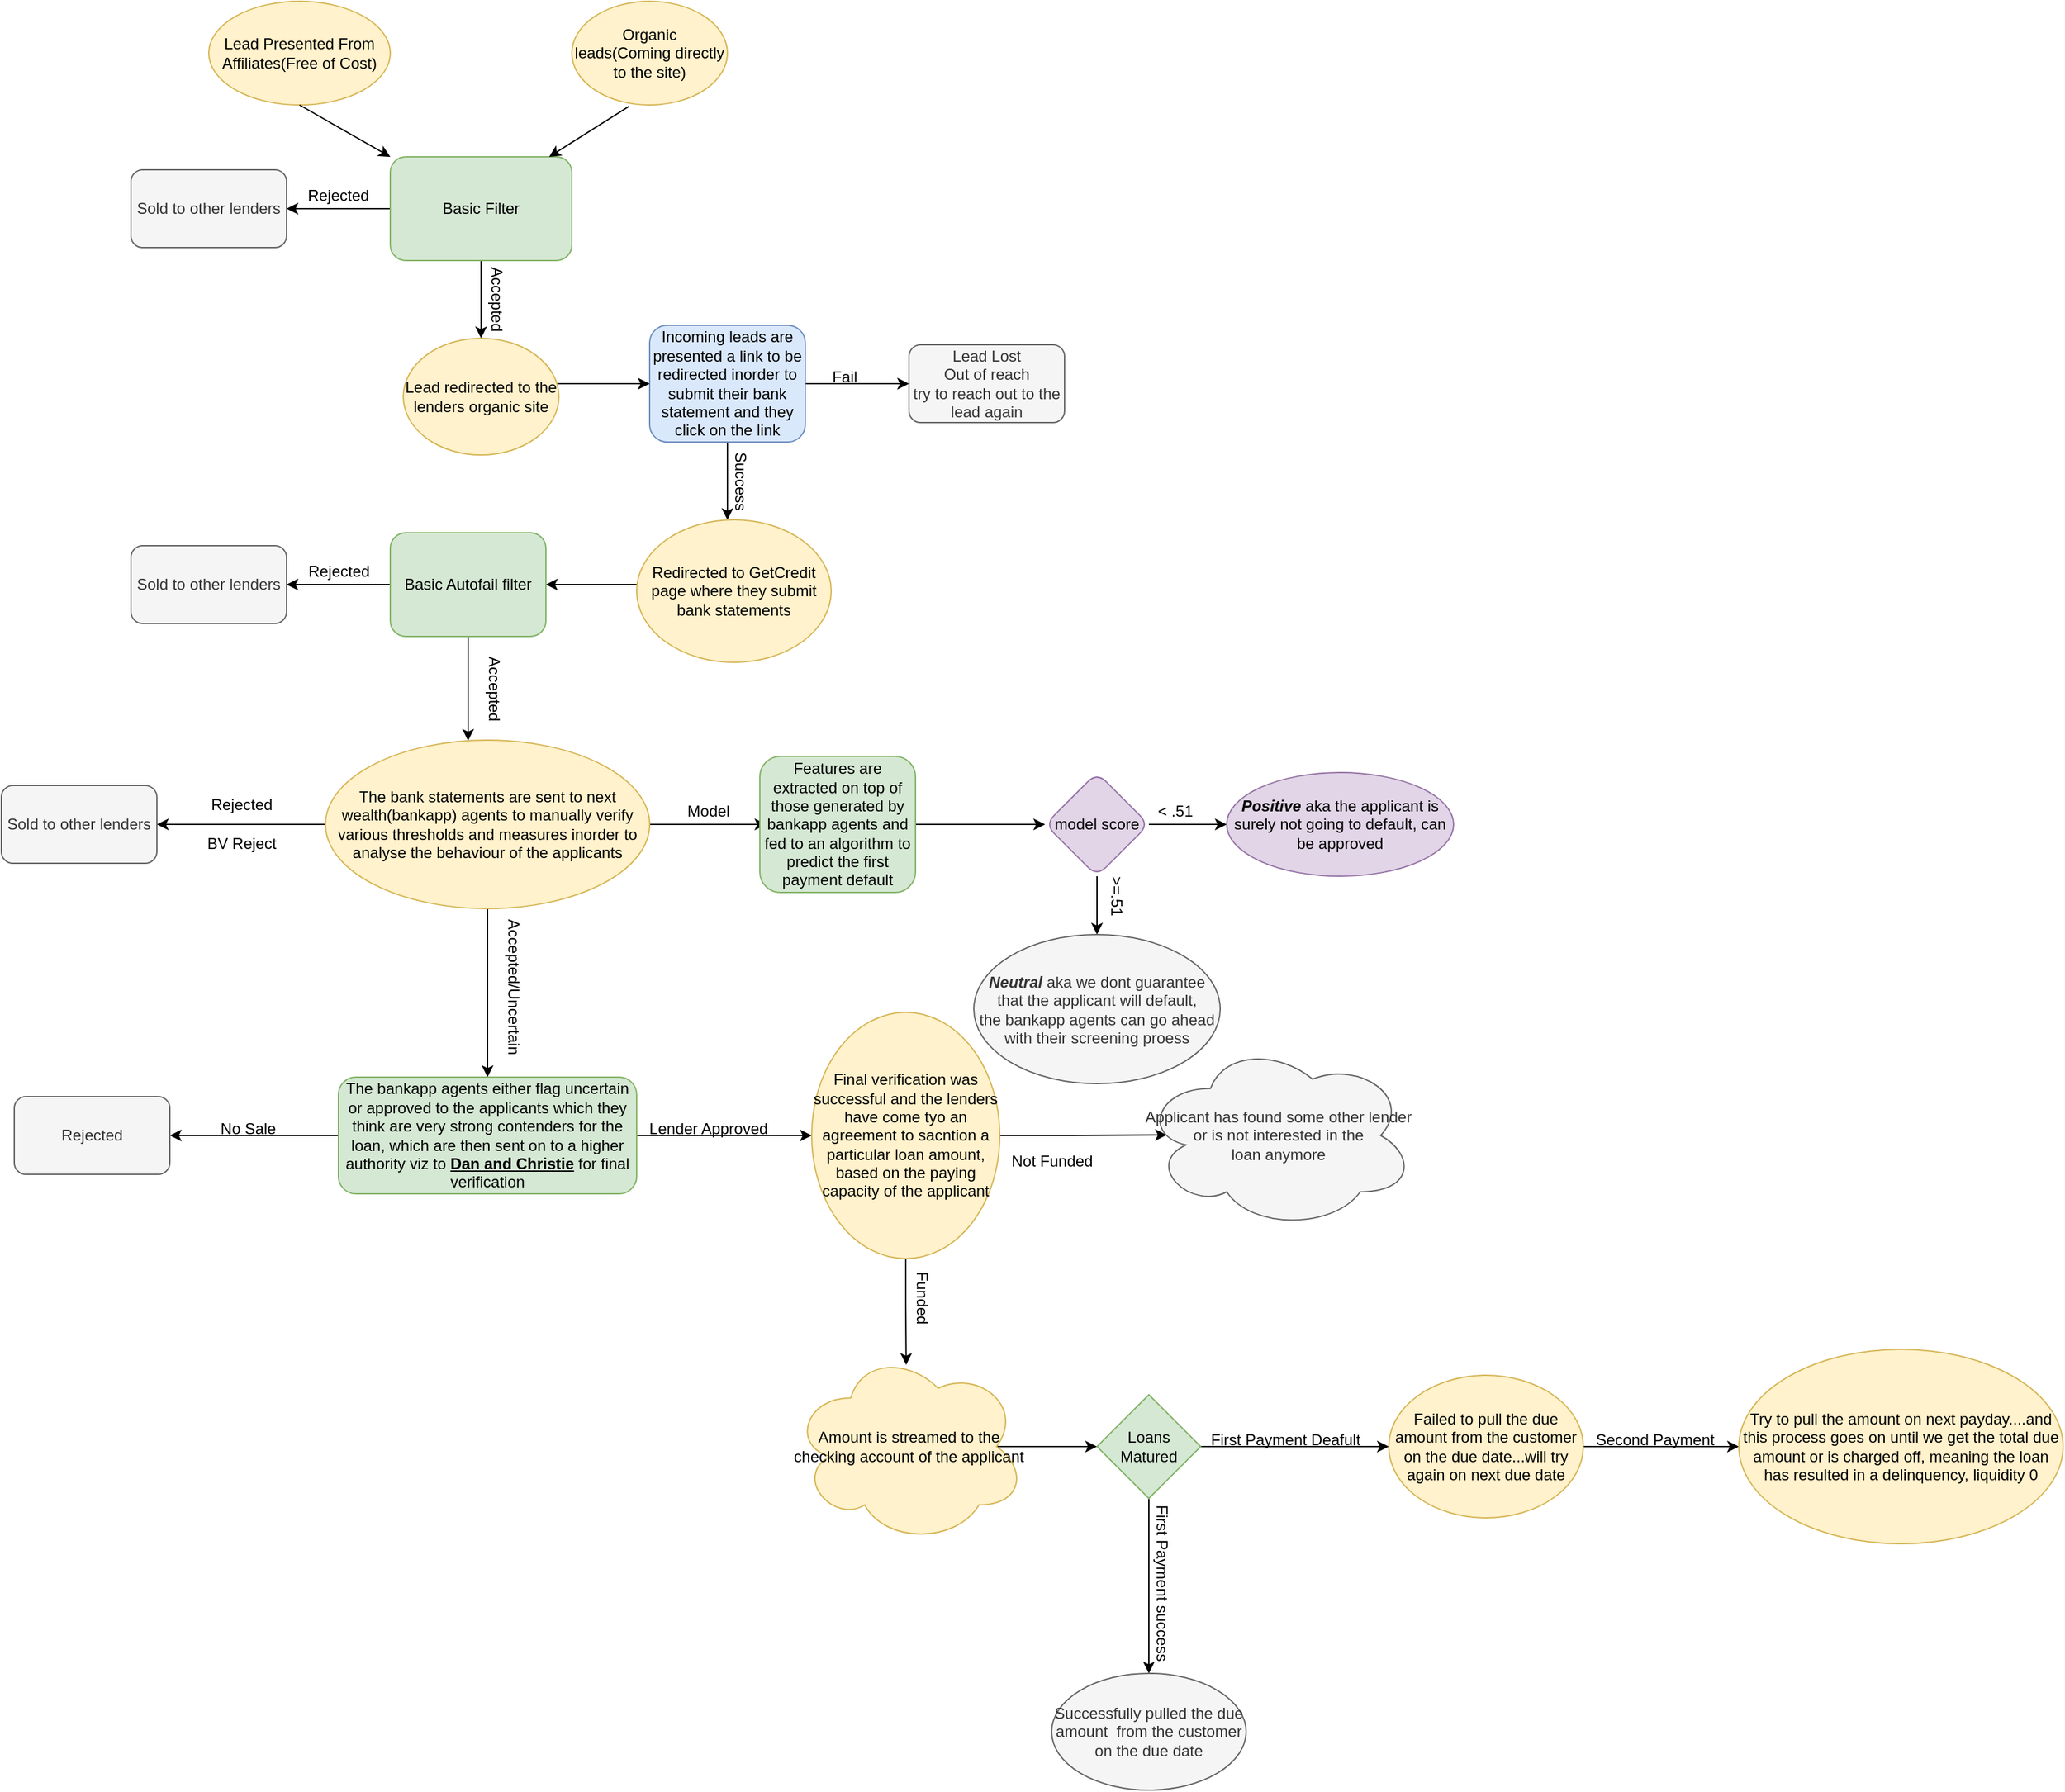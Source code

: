 <mxfile version="13.6.4" type="github">
  <diagram id="G50hmUFvQF_Ascogoxo3" name="Page-1">
    <mxGraphModel dx="868" dy="499" grid="1" gridSize="10" guides="1" tooltips="1" connect="1" arrows="1" fold="1" page="1" pageScale="1" pageWidth="850" pageHeight="1100" math="0" shadow="0">
      <root>
        <mxCell id="0" />
        <mxCell id="1" parent="0" />
        <mxCell id="U-wd1HLYxVXASG_DGe6N-1" value="Lead Presented From Affiliates(Free of Cost)" style="ellipse;whiteSpace=wrap;html=1;fillColor=#fff2cc;strokeColor=#d6b656;" vertex="1" parent="1">
          <mxGeometry x="190" width="140" height="80" as="geometry" />
        </mxCell>
        <mxCell id="U-wd1HLYxVXASG_DGe6N-2" value="" style="endArrow=classic;html=1;exitX=0.5;exitY=1;exitDx=0;exitDy=0;" edge="1" parent="1" source="U-wd1HLYxVXASG_DGe6N-1" target="U-wd1HLYxVXASG_DGe6N-3">
          <mxGeometry width="50" height="50" relative="1" as="geometry">
            <mxPoint x="400" y="220" as="sourcePoint" />
            <mxPoint x="390" y="160" as="targetPoint" />
            <Array as="points" />
          </mxGeometry>
        </mxCell>
        <mxCell id="U-wd1HLYxVXASG_DGe6N-7" value="" style="edgeStyle=orthogonalEdgeStyle;rounded=0;orthogonalLoop=1;jettySize=auto;html=1;" edge="1" parent="1" source="U-wd1HLYxVXASG_DGe6N-3" target="U-wd1HLYxVXASG_DGe6N-6">
          <mxGeometry relative="1" as="geometry" />
        </mxCell>
        <mxCell id="U-wd1HLYxVXASG_DGe6N-10" value="" style="edgeStyle=orthogonalEdgeStyle;rounded=0;orthogonalLoop=1;jettySize=auto;html=1;" edge="1" parent="1" source="U-wd1HLYxVXASG_DGe6N-3">
          <mxGeometry relative="1" as="geometry">
            <mxPoint x="400" y="260" as="targetPoint" />
          </mxGeometry>
        </mxCell>
        <mxCell id="U-wd1HLYxVXASG_DGe6N-3" value="Basic Filter" style="rounded=1;whiteSpace=wrap;html=1;fillColor=#d5e8d4;strokeColor=#82b366;" vertex="1" parent="1">
          <mxGeometry x="330" y="120" width="140" height="80" as="geometry" />
        </mxCell>
        <mxCell id="U-wd1HLYxVXASG_DGe6N-4" value="Organic leads(Coming directly to the site)" style="ellipse;whiteSpace=wrap;html=1;fillColor=#fff2cc;strokeColor=#d6b656;" vertex="1" parent="1">
          <mxGeometry x="470" width="120" height="80" as="geometry" />
        </mxCell>
        <mxCell id="U-wd1HLYxVXASG_DGe6N-5" value="" style="endArrow=classic;html=1;exitX=0.367;exitY=1.013;exitDx=0;exitDy=0;exitPerimeter=0;entryX=0.875;entryY=0;entryDx=0;entryDy=0;entryPerimeter=0;" edge="1" parent="1" source="U-wd1HLYxVXASG_DGe6N-4" target="U-wd1HLYxVXASG_DGe6N-3">
          <mxGeometry width="50" height="50" relative="1" as="geometry">
            <mxPoint x="400" y="220" as="sourcePoint" />
            <mxPoint x="450" y="170" as="targetPoint" />
          </mxGeometry>
        </mxCell>
        <mxCell id="U-wd1HLYxVXASG_DGe6N-6" value="Sold to other lenders" style="whiteSpace=wrap;html=1;rounded=1;fillColor=#f5f5f5;strokeColor=#666666;fontColor=#333333;" vertex="1" parent="1">
          <mxGeometry x="130" y="130" width="120" height="60" as="geometry" />
        </mxCell>
        <mxCell id="U-wd1HLYxVXASG_DGe6N-8" value="Rejected" style="text;html=1;strokeColor=none;fillColor=none;align=center;verticalAlign=middle;whiteSpace=wrap;rounded=0;" vertex="1" parent="1">
          <mxGeometry x="270" y="140" width="40" height="20" as="geometry" />
        </mxCell>
        <mxCell id="U-wd1HLYxVXASG_DGe6N-11" value="&lt;div&gt;Accepted&lt;/div&gt;&lt;div&gt;&lt;br&gt;&lt;/div&gt;" style="text;html=1;strokeColor=none;fillColor=none;align=center;verticalAlign=middle;whiteSpace=wrap;rounded=0;rotation=90;" vertex="1" parent="1">
          <mxGeometry x="385" y="220" width="40" height="20" as="geometry" />
        </mxCell>
        <mxCell id="U-wd1HLYxVXASG_DGe6N-25" value="" style="edgeStyle=orthogonalEdgeStyle;rounded=0;orthogonalLoop=1;jettySize=auto;html=1;" edge="1" parent="1" source="U-wd1HLYxVXASG_DGe6N-12" target="U-wd1HLYxVXASG_DGe6N-15">
          <mxGeometry relative="1" as="geometry">
            <Array as="points">
              <mxPoint x="590" y="370" />
              <mxPoint x="590" y="370" />
            </Array>
          </mxGeometry>
        </mxCell>
        <mxCell id="U-wd1HLYxVXASG_DGe6N-36" value="" style="edgeStyle=orthogonalEdgeStyle;rounded=0;orthogonalLoop=1;jettySize=auto;html=1;" edge="1" parent="1" source="U-wd1HLYxVXASG_DGe6N-12" target="U-wd1HLYxVXASG_DGe6N-35">
          <mxGeometry relative="1" as="geometry" />
        </mxCell>
        <mxCell id="U-wd1HLYxVXASG_DGe6N-12" value="Incoming leads are presented a link to be redirected inorder to submit their bank statement and they click on the link" style="whiteSpace=wrap;html=1;rounded=1;fillColor=#dae8fc;strokeColor=#6c8ebf;" vertex="1" parent="1">
          <mxGeometry x="530" y="250" width="120" height="90" as="geometry" />
        </mxCell>
        <mxCell id="U-wd1HLYxVXASG_DGe6N-34" value="" style="edgeStyle=orthogonalEdgeStyle;rounded=0;orthogonalLoop=1;jettySize=auto;html=1;" edge="1" parent="1" source="U-wd1HLYxVXASG_DGe6N-14" target="U-wd1HLYxVXASG_DGe6N-12">
          <mxGeometry relative="1" as="geometry">
            <Array as="points">
              <mxPoint x="480" y="295" />
              <mxPoint x="480" y="295" />
            </Array>
          </mxGeometry>
        </mxCell>
        <mxCell id="U-wd1HLYxVXASG_DGe6N-14" value="Lead redirected to the lenders organic site" style="ellipse;whiteSpace=wrap;html=1;fillColor=#fff2cc;strokeColor=#d6b656;" vertex="1" parent="1">
          <mxGeometry x="340" y="260" width="120" height="90" as="geometry" />
        </mxCell>
        <mxCell id="U-wd1HLYxVXASG_DGe6N-18" value="" style="edgeStyle=orthogonalEdgeStyle;rounded=0;orthogonalLoop=1;jettySize=auto;html=1;" edge="1" parent="1" source="U-wd1HLYxVXASG_DGe6N-15" target="U-wd1HLYxVXASG_DGe6N-17">
          <mxGeometry relative="1" as="geometry">
            <Array as="points">
              <mxPoint x="490" y="450" />
              <mxPoint x="490" y="450" />
            </Array>
          </mxGeometry>
        </mxCell>
        <mxCell id="U-wd1HLYxVXASG_DGe6N-15" value="Redirected to GetCredit page where they submit bank statements" style="ellipse;whiteSpace=wrap;html=1;rounded=1;strokeColor=#d6b656;fillColor=#fff2cc;" vertex="1" parent="1">
          <mxGeometry x="520" y="400" width="150" height="110" as="geometry" />
        </mxCell>
        <mxCell id="U-wd1HLYxVXASG_DGe6N-26" value="" style="edgeStyle=orthogonalEdgeStyle;rounded=0;orthogonalLoop=1;jettySize=auto;html=1;" edge="1" parent="1" source="U-wd1HLYxVXASG_DGe6N-17" target="U-wd1HLYxVXASG_DGe6N-23">
          <mxGeometry relative="1" as="geometry" />
        </mxCell>
        <mxCell id="U-wd1HLYxVXASG_DGe6N-38" value="" style="edgeStyle=orthogonalEdgeStyle;rounded=0;orthogonalLoop=1;jettySize=auto;html=1;" edge="1" parent="1" source="U-wd1HLYxVXASG_DGe6N-17" target="U-wd1HLYxVXASG_DGe6N-19">
          <mxGeometry relative="1" as="geometry">
            <Array as="points">
              <mxPoint x="390" y="540" />
              <mxPoint x="390" y="540" />
            </Array>
          </mxGeometry>
        </mxCell>
        <mxCell id="U-wd1HLYxVXASG_DGe6N-17" value="Basic Autofail filter" style="whiteSpace=wrap;html=1;rounded=1;strokeColor=#82b366;fillColor=#d5e8d4;" vertex="1" parent="1">
          <mxGeometry x="330" y="410" width="120" height="80" as="geometry" />
        </mxCell>
        <mxCell id="U-wd1HLYxVXASG_DGe6N-41" value="" style="edgeStyle=orthogonalEdgeStyle;rounded=0;orthogonalLoop=1;jettySize=auto;html=1;" edge="1" parent="1" source="U-wd1HLYxVXASG_DGe6N-19" target="U-wd1HLYxVXASG_DGe6N-40">
          <mxGeometry relative="1" as="geometry" />
        </mxCell>
        <mxCell id="U-wd1HLYxVXASG_DGe6N-51" value="" style="edgeStyle=orthogonalEdgeStyle;rounded=0;orthogonalLoop=1;jettySize=auto;html=1;" edge="1" parent="1" source="U-wd1HLYxVXASG_DGe6N-19">
          <mxGeometry relative="1" as="geometry">
            <mxPoint x="620" y="635" as="targetPoint" />
          </mxGeometry>
        </mxCell>
        <mxCell id="U-wd1HLYxVXASG_DGe6N-66" value="" style="edgeStyle=orthogonalEdgeStyle;rounded=0;orthogonalLoop=1;jettySize=auto;html=1;" edge="1" parent="1" source="U-wd1HLYxVXASG_DGe6N-19" target="U-wd1HLYxVXASG_DGe6N-65">
          <mxGeometry relative="1" as="geometry" />
        </mxCell>
        <mxCell id="U-wd1HLYxVXASG_DGe6N-19" value="The bank statements are sent to next wealth(bankapp) agents to manually verify various thresholds and measures inorder to analyse the behaviour of the applicants" style="ellipse;whiteSpace=wrap;html=1;rounded=1;strokeColor=#d6b656;fillColor=#fff2cc;" vertex="1" parent="1">
          <mxGeometry x="280" y="570" width="250" height="130" as="geometry" />
        </mxCell>
        <mxCell id="U-wd1HLYxVXASG_DGe6N-23" value="Sold to other lenders" style="rounded=1;whiteSpace=wrap;html=1;fillColor=#f5f5f5;strokeColor=#666666;fontColor=#333333;" vertex="1" parent="1">
          <mxGeometry x="130" y="420" width="120" height="60" as="geometry" />
        </mxCell>
        <mxCell id="U-wd1HLYxVXASG_DGe6N-28" value="Rejected" style="text;html=1;align=center;verticalAlign=middle;resizable=0;points=[];autosize=1;" vertex="1" parent="1">
          <mxGeometry x="260" y="430" width="60" height="20" as="geometry" />
        </mxCell>
        <mxCell id="U-wd1HLYxVXASG_DGe6N-31" value="Success" style="text;html=1;align=center;verticalAlign=middle;resizable=0;points=[];autosize=1;rotation=90;" vertex="1" parent="1">
          <mxGeometry x="570" y="360" width="60" height="20" as="geometry" />
        </mxCell>
        <mxCell id="U-wd1HLYxVXASG_DGe6N-35" value="&lt;div&gt;Lead Lost&lt;/div&gt;&lt;div&gt;Out of reach&lt;/div&gt;&lt;div&gt;try to reach out to the lead again&lt;br&gt;&lt;/div&gt;" style="whiteSpace=wrap;html=1;rounded=1;strokeColor=#666666;fillColor=#f5f5f5;fontColor=#333333;" vertex="1" parent="1">
          <mxGeometry x="730" y="265" width="120" height="60" as="geometry" />
        </mxCell>
        <mxCell id="U-wd1HLYxVXASG_DGe6N-37" value="Fail" style="text;html=1;align=center;verticalAlign=middle;resizable=0;points=[];autosize=1;" vertex="1" parent="1">
          <mxGeometry x="660" y="280" width="40" height="20" as="geometry" />
        </mxCell>
        <mxCell id="U-wd1HLYxVXASG_DGe6N-39" value="Accepted" style="text;html=1;align=center;verticalAlign=middle;resizable=0;points=[];autosize=1;rotation=90;" vertex="1" parent="1">
          <mxGeometry x="375" y="520" width="70" height="20" as="geometry" />
        </mxCell>
        <mxCell id="U-wd1HLYxVXASG_DGe6N-40" value="Sold to other lenders" style="whiteSpace=wrap;html=1;rounded=1;strokeColor=#666666;fillColor=#f5f5f5;fontColor=#333333;" vertex="1" parent="1">
          <mxGeometry x="30" y="605" width="120" height="60" as="geometry" />
        </mxCell>
        <mxCell id="U-wd1HLYxVXASG_DGe6N-42" value="Rejected" style="text;html=1;align=center;verticalAlign=middle;resizable=0;points=[];autosize=1;" vertex="1" parent="1">
          <mxGeometry x="185" y="610" width="60" height="20" as="geometry" />
        </mxCell>
        <mxCell id="U-wd1HLYxVXASG_DGe6N-45" value="BV Reject" style="text;html=1;align=center;verticalAlign=middle;resizable=0;points=[];autosize=1;" vertex="1" parent="1">
          <mxGeometry x="180" y="640" width="70" height="20" as="geometry" />
        </mxCell>
        <mxCell id="U-wd1HLYxVXASG_DGe6N-58" value="" style="edgeStyle=orthogonalEdgeStyle;rounded=0;orthogonalLoop=1;jettySize=auto;html=1;" edge="1" parent="1" source="U-wd1HLYxVXASG_DGe6N-46" target="U-wd1HLYxVXASG_DGe6N-57">
          <mxGeometry relative="1" as="geometry" />
        </mxCell>
        <mxCell id="U-wd1HLYxVXASG_DGe6N-46" value="Features are extracted on top of those generated by bankapp agents and fed to an algorithm to predict the first payment default" style="whiteSpace=wrap;html=1;rounded=1;strokeColor=#82b366;fillColor=#d5e8d4;" vertex="1" parent="1">
          <mxGeometry x="615" y="582.5" width="120" height="105" as="geometry" />
        </mxCell>
        <mxCell id="U-wd1HLYxVXASG_DGe6N-53" value="Model" style="text;html=1;align=center;verticalAlign=middle;resizable=0;points=[];autosize=1;" vertex="1" parent="1">
          <mxGeometry x="550" y="615" width="50" height="20" as="geometry" />
        </mxCell>
        <mxCell id="U-wd1HLYxVXASG_DGe6N-60" value="" style="edgeStyle=orthogonalEdgeStyle;rounded=0;orthogonalLoop=1;jettySize=auto;html=1;" edge="1" parent="1" source="U-wd1HLYxVXASG_DGe6N-57" target="U-wd1HLYxVXASG_DGe6N-59">
          <mxGeometry relative="1" as="geometry">
            <Array as="points">
              <mxPoint x="875" y="710" />
              <mxPoint x="875" y="710" />
            </Array>
          </mxGeometry>
        </mxCell>
        <mxCell id="U-wd1HLYxVXASG_DGe6N-63" value="" style="edgeStyle=orthogonalEdgeStyle;rounded=0;orthogonalLoop=1;jettySize=auto;html=1;" edge="1" parent="1" source="U-wd1HLYxVXASG_DGe6N-57" target="U-wd1HLYxVXASG_DGe6N-62">
          <mxGeometry relative="1" as="geometry" />
        </mxCell>
        <mxCell id="U-wd1HLYxVXASG_DGe6N-57" value="model score" style="rhombus;whiteSpace=wrap;html=1;rounded=1;strokeColor=#9673a6;fillColor=#e1d5e7;" vertex="1" parent="1">
          <mxGeometry x="835" y="595" width="80" height="80" as="geometry" />
        </mxCell>
        <mxCell id="U-wd1HLYxVXASG_DGe6N-59" value="&lt;div&gt;&lt;i&gt;&lt;b&gt;Neutral&lt;/b&gt;&lt;/i&gt; aka we dont guarantee that the applicant will default,&lt;/div&gt;&lt;div&gt;the bankapp agents can go ahead with their screening proess&lt;br&gt; &lt;/div&gt;" style="ellipse;whiteSpace=wrap;html=1;rounded=1;strokeColor=#666666;fillColor=#f5f5f5;fontColor=#333333;" vertex="1" parent="1">
          <mxGeometry x="780" y="720" width="190" height="115" as="geometry" />
        </mxCell>
        <mxCell id="U-wd1HLYxVXASG_DGe6N-61" value="&amp;gt;=.51" style="text;html=1;align=center;verticalAlign=middle;resizable=0;points=[];autosize=1;rotation=90;" vertex="1" parent="1">
          <mxGeometry x="865" y="680" width="50" height="20" as="geometry" />
        </mxCell>
        <mxCell id="U-wd1HLYxVXASG_DGe6N-62" value="&lt;i&gt;&lt;b&gt;Positive&lt;/b&gt;&lt;/i&gt; aka the applicant is surely not going to default, can be approved" style="ellipse;whiteSpace=wrap;html=1;rounded=1;strokeColor=#9673a6;fillColor=#e1d5e7;" vertex="1" parent="1">
          <mxGeometry x="975" y="595" width="175" height="80" as="geometry" />
        </mxCell>
        <mxCell id="U-wd1HLYxVXASG_DGe6N-64" value="&amp;lt; .51 " style="text;html=1;align=center;verticalAlign=middle;resizable=0;points=[];autosize=1;" vertex="1" parent="1">
          <mxGeometry x="915" y="615" width="40" height="20" as="geometry" />
        </mxCell>
        <mxCell id="U-wd1HLYxVXASG_DGe6N-69" value="" style="edgeStyle=orthogonalEdgeStyle;rounded=0;orthogonalLoop=1;jettySize=auto;html=1;" edge="1" parent="1" source="U-wd1HLYxVXASG_DGe6N-65" target="U-wd1HLYxVXASG_DGe6N-68">
          <mxGeometry relative="1" as="geometry" />
        </mxCell>
        <mxCell id="U-wd1HLYxVXASG_DGe6N-72" value="" style="edgeStyle=orthogonalEdgeStyle;rounded=0;orthogonalLoop=1;jettySize=auto;html=1;" edge="1" parent="1" source="U-wd1HLYxVXASG_DGe6N-65" target="U-wd1HLYxVXASG_DGe6N-71">
          <mxGeometry relative="1" as="geometry" />
        </mxCell>
        <mxCell id="U-wd1HLYxVXASG_DGe6N-65" value="The bankapp agents either flag uncertain or approved to the applicants which they think are very strong contenders for the loan, which are then sent on to a higher authority viz to &lt;u&gt;&lt;b&gt;Dan and Christie&lt;/b&gt;&lt;/u&gt; for final verification" style="whiteSpace=wrap;html=1;rounded=1;strokeColor=#82b366;fillColor=#d5e8d4;" vertex="1" parent="1">
          <mxGeometry x="290" y="830" width="230" height="90" as="geometry" />
        </mxCell>
        <mxCell id="U-wd1HLYxVXASG_DGe6N-67" value="Accepted/Uncertain" style="text;html=1;align=center;verticalAlign=middle;resizable=0;points=[];autosize=1;rotation=90;" vertex="1" parent="1">
          <mxGeometry x="365" y="750" width="120" height="20" as="geometry" />
        </mxCell>
        <mxCell id="U-wd1HLYxVXASG_DGe6N-68" value="Rejected" style="whiteSpace=wrap;html=1;rounded=1;strokeColor=#666666;fillColor=#f5f5f5;fontColor=#333333;" vertex="1" parent="1">
          <mxGeometry x="40" y="845" width="120" height="60" as="geometry" />
        </mxCell>
        <mxCell id="U-wd1HLYxVXASG_DGe6N-70" value="No Sale" style="text;html=1;align=center;verticalAlign=middle;resizable=0;points=[];autosize=1;" vertex="1" parent="1">
          <mxGeometry x="190" y="860" width="60" height="20" as="geometry" />
        </mxCell>
        <mxCell id="U-wd1HLYxVXASG_DGe6N-82" value="" style="edgeStyle=orthogonalEdgeStyle;rounded=0;orthogonalLoop=1;jettySize=auto;html=1;entryX=0.488;entryY=0.08;entryDx=0;entryDy=0;entryPerimeter=0;" edge="1" parent="1" source="U-wd1HLYxVXASG_DGe6N-71" target="U-wd1HLYxVXASG_DGe6N-80">
          <mxGeometry relative="1" as="geometry" />
        </mxCell>
        <mxCell id="U-wd1HLYxVXASG_DGe6N-84" value="" style="edgeStyle=orthogonalEdgeStyle;rounded=0;orthogonalLoop=1;jettySize=auto;html=1;entryX=0.09;entryY=0.497;entryDx=0;entryDy=0;entryPerimeter=0;" edge="1" parent="1" source="U-wd1HLYxVXASG_DGe6N-71" target="U-wd1HLYxVXASG_DGe6N-83">
          <mxGeometry relative="1" as="geometry" />
        </mxCell>
        <mxCell id="U-wd1HLYxVXASG_DGe6N-71" value="Final verification was successful and the lenders have come tyo an agreement to sacntion a particular loan amount, based on the paying capacity of the applicant" style="ellipse;whiteSpace=wrap;html=1;rounded=1;strokeColor=#d6b656;fillColor=#fff2cc;" vertex="1" parent="1">
          <mxGeometry x="655" y="780" width="145" height="190" as="geometry" />
        </mxCell>
        <mxCell id="U-wd1HLYxVXASG_DGe6N-73" value="Lender Approved" style="text;html=1;align=center;verticalAlign=middle;resizable=0;points=[];autosize=1;" vertex="1" parent="1">
          <mxGeometry x="520" y="860" width="110" height="20" as="geometry" />
        </mxCell>
        <mxCell id="U-wd1HLYxVXASG_DGe6N-96" value="" style="edgeStyle=orthogonalEdgeStyle;rounded=0;orthogonalLoop=1;jettySize=auto;html=1;exitX=0.875;exitY=0.5;exitDx=0;exitDy=0;exitPerimeter=0;" edge="1" parent="1" source="U-wd1HLYxVXASG_DGe6N-80" target="U-wd1HLYxVXASG_DGe6N-95">
          <mxGeometry relative="1" as="geometry" />
        </mxCell>
        <mxCell id="U-wd1HLYxVXASG_DGe6N-80" value="Amount is streamed to the checking account of the applicant " style="ellipse;shape=cloud;whiteSpace=wrap;html=1;rounded=1;strokeColor=#d6b656;fillColor=#fff2cc;" vertex="1" parent="1">
          <mxGeometry x="640" y="1040" width="180" height="150" as="geometry" />
        </mxCell>
        <mxCell id="U-wd1HLYxVXASG_DGe6N-83" value="&lt;div&gt;Applicant has found some other lender or is not interested in the &lt;br&gt;&lt;/div&gt;&lt;div&gt;loan anymore&lt;/div&gt;" style="ellipse;shape=cloud;whiteSpace=wrap;html=1;rounded=1;strokeColor=#666666;fillColor=#f5f5f5;fontColor=#333333;" vertex="1" parent="1">
          <mxGeometry x="910" y="802.5" width="210" height="145" as="geometry" />
        </mxCell>
        <mxCell id="U-wd1HLYxVXASG_DGe6N-86" value="Funded" style="text;html=1;align=center;verticalAlign=middle;resizable=0;points=[];autosize=1;rotation=90;" vertex="1" parent="1">
          <mxGeometry x="710" y="990" width="60" height="20" as="geometry" />
        </mxCell>
        <mxCell id="U-wd1HLYxVXASG_DGe6N-87" value="Not Funded" style="text;html=1;align=center;verticalAlign=middle;resizable=0;points=[];autosize=1;" vertex="1" parent="1">
          <mxGeometry x="800" y="885" width="80" height="20" as="geometry" />
        </mxCell>
        <mxCell id="U-wd1HLYxVXASG_DGe6N-103" value="" style="edgeStyle=orthogonalEdgeStyle;rounded=0;orthogonalLoop=1;jettySize=auto;html=1;" edge="1" parent="1" source="U-wd1HLYxVXASG_DGe6N-88" target="U-wd1HLYxVXASG_DGe6N-102">
          <mxGeometry relative="1" as="geometry" />
        </mxCell>
        <mxCell id="U-wd1HLYxVXASG_DGe6N-88" value="Failed to pull the due amount from the customer on the due date...will try again on next due date" style="ellipse;whiteSpace=wrap;html=1;rounded=1;strokeColor=#d6b656;fillColor=#fff2cc;" vertex="1" parent="1">
          <mxGeometry x="1100" y="1060" width="150" height="110" as="geometry" />
        </mxCell>
        <mxCell id="U-wd1HLYxVXASG_DGe6N-97" value="" style="edgeStyle=orthogonalEdgeStyle;rounded=0;orthogonalLoop=1;jettySize=auto;html=1;" edge="1" parent="1" source="U-wd1HLYxVXASG_DGe6N-95" target="U-wd1HLYxVXASG_DGe6N-88">
          <mxGeometry relative="1" as="geometry" />
        </mxCell>
        <mxCell id="U-wd1HLYxVXASG_DGe6N-100" value="" style="edgeStyle=orthogonalEdgeStyle;rounded=0;orthogonalLoop=1;jettySize=auto;html=1;" edge="1" parent="1" source="U-wd1HLYxVXASG_DGe6N-95" target="U-wd1HLYxVXASG_DGe6N-99">
          <mxGeometry relative="1" as="geometry" />
        </mxCell>
        <mxCell id="U-wd1HLYxVXASG_DGe6N-95" value="Loans Matured" style="rhombus;whiteSpace=wrap;html=1;fillColor=#d5e8d4;strokeColor=#82b366;" vertex="1" parent="1">
          <mxGeometry x="875" y="1075" width="80" height="80" as="geometry" />
        </mxCell>
        <mxCell id="U-wd1HLYxVXASG_DGe6N-98" value="First Payment Deafult" style="text;html=1;align=center;verticalAlign=middle;resizable=0;points=[];autosize=1;" vertex="1" parent="1">
          <mxGeometry x="955" y="1100" width="130" height="20" as="geometry" />
        </mxCell>
        <mxCell id="U-wd1HLYxVXASG_DGe6N-99" value="Successfully pulled the due amount&amp;nbsp; from the customer on the due date " style="ellipse;whiteSpace=wrap;html=1;strokeColor=#666666;fillColor=#f5f5f5;fontColor=#333333;" vertex="1" parent="1">
          <mxGeometry x="840" y="1290" width="150" height="90" as="geometry" />
        </mxCell>
        <mxCell id="U-wd1HLYxVXASG_DGe6N-101" value="First Payment success" style="text;html=1;align=center;verticalAlign=middle;resizable=0;points=[];autosize=1;rotation=90;" vertex="1" parent="1">
          <mxGeometry x="855" y="1210" width="140" height="20" as="geometry" />
        </mxCell>
        <mxCell id="U-wd1HLYxVXASG_DGe6N-102" value="Try to pull the amount on next payday....and this process goes on until we get the total due amount or is charged off, meaning the loan has resulted in a delinquency, liquidity 0" style="ellipse;whiteSpace=wrap;html=1;rounded=1;strokeColor=#d6b656;fillColor=#fff2cc;" vertex="1" parent="1">
          <mxGeometry x="1370" y="1040" width="250" height="150" as="geometry" />
        </mxCell>
        <mxCell id="U-wd1HLYxVXASG_DGe6N-104" value="Second Payment" style="text;html=1;align=center;verticalAlign=middle;resizable=0;points=[];autosize=1;" vertex="1" parent="1">
          <mxGeometry x="1250" y="1100" width="110" height="20" as="geometry" />
        </mxCell>
      </root>
    </mxGraphModel>
  </diagram>
</mxfile>

